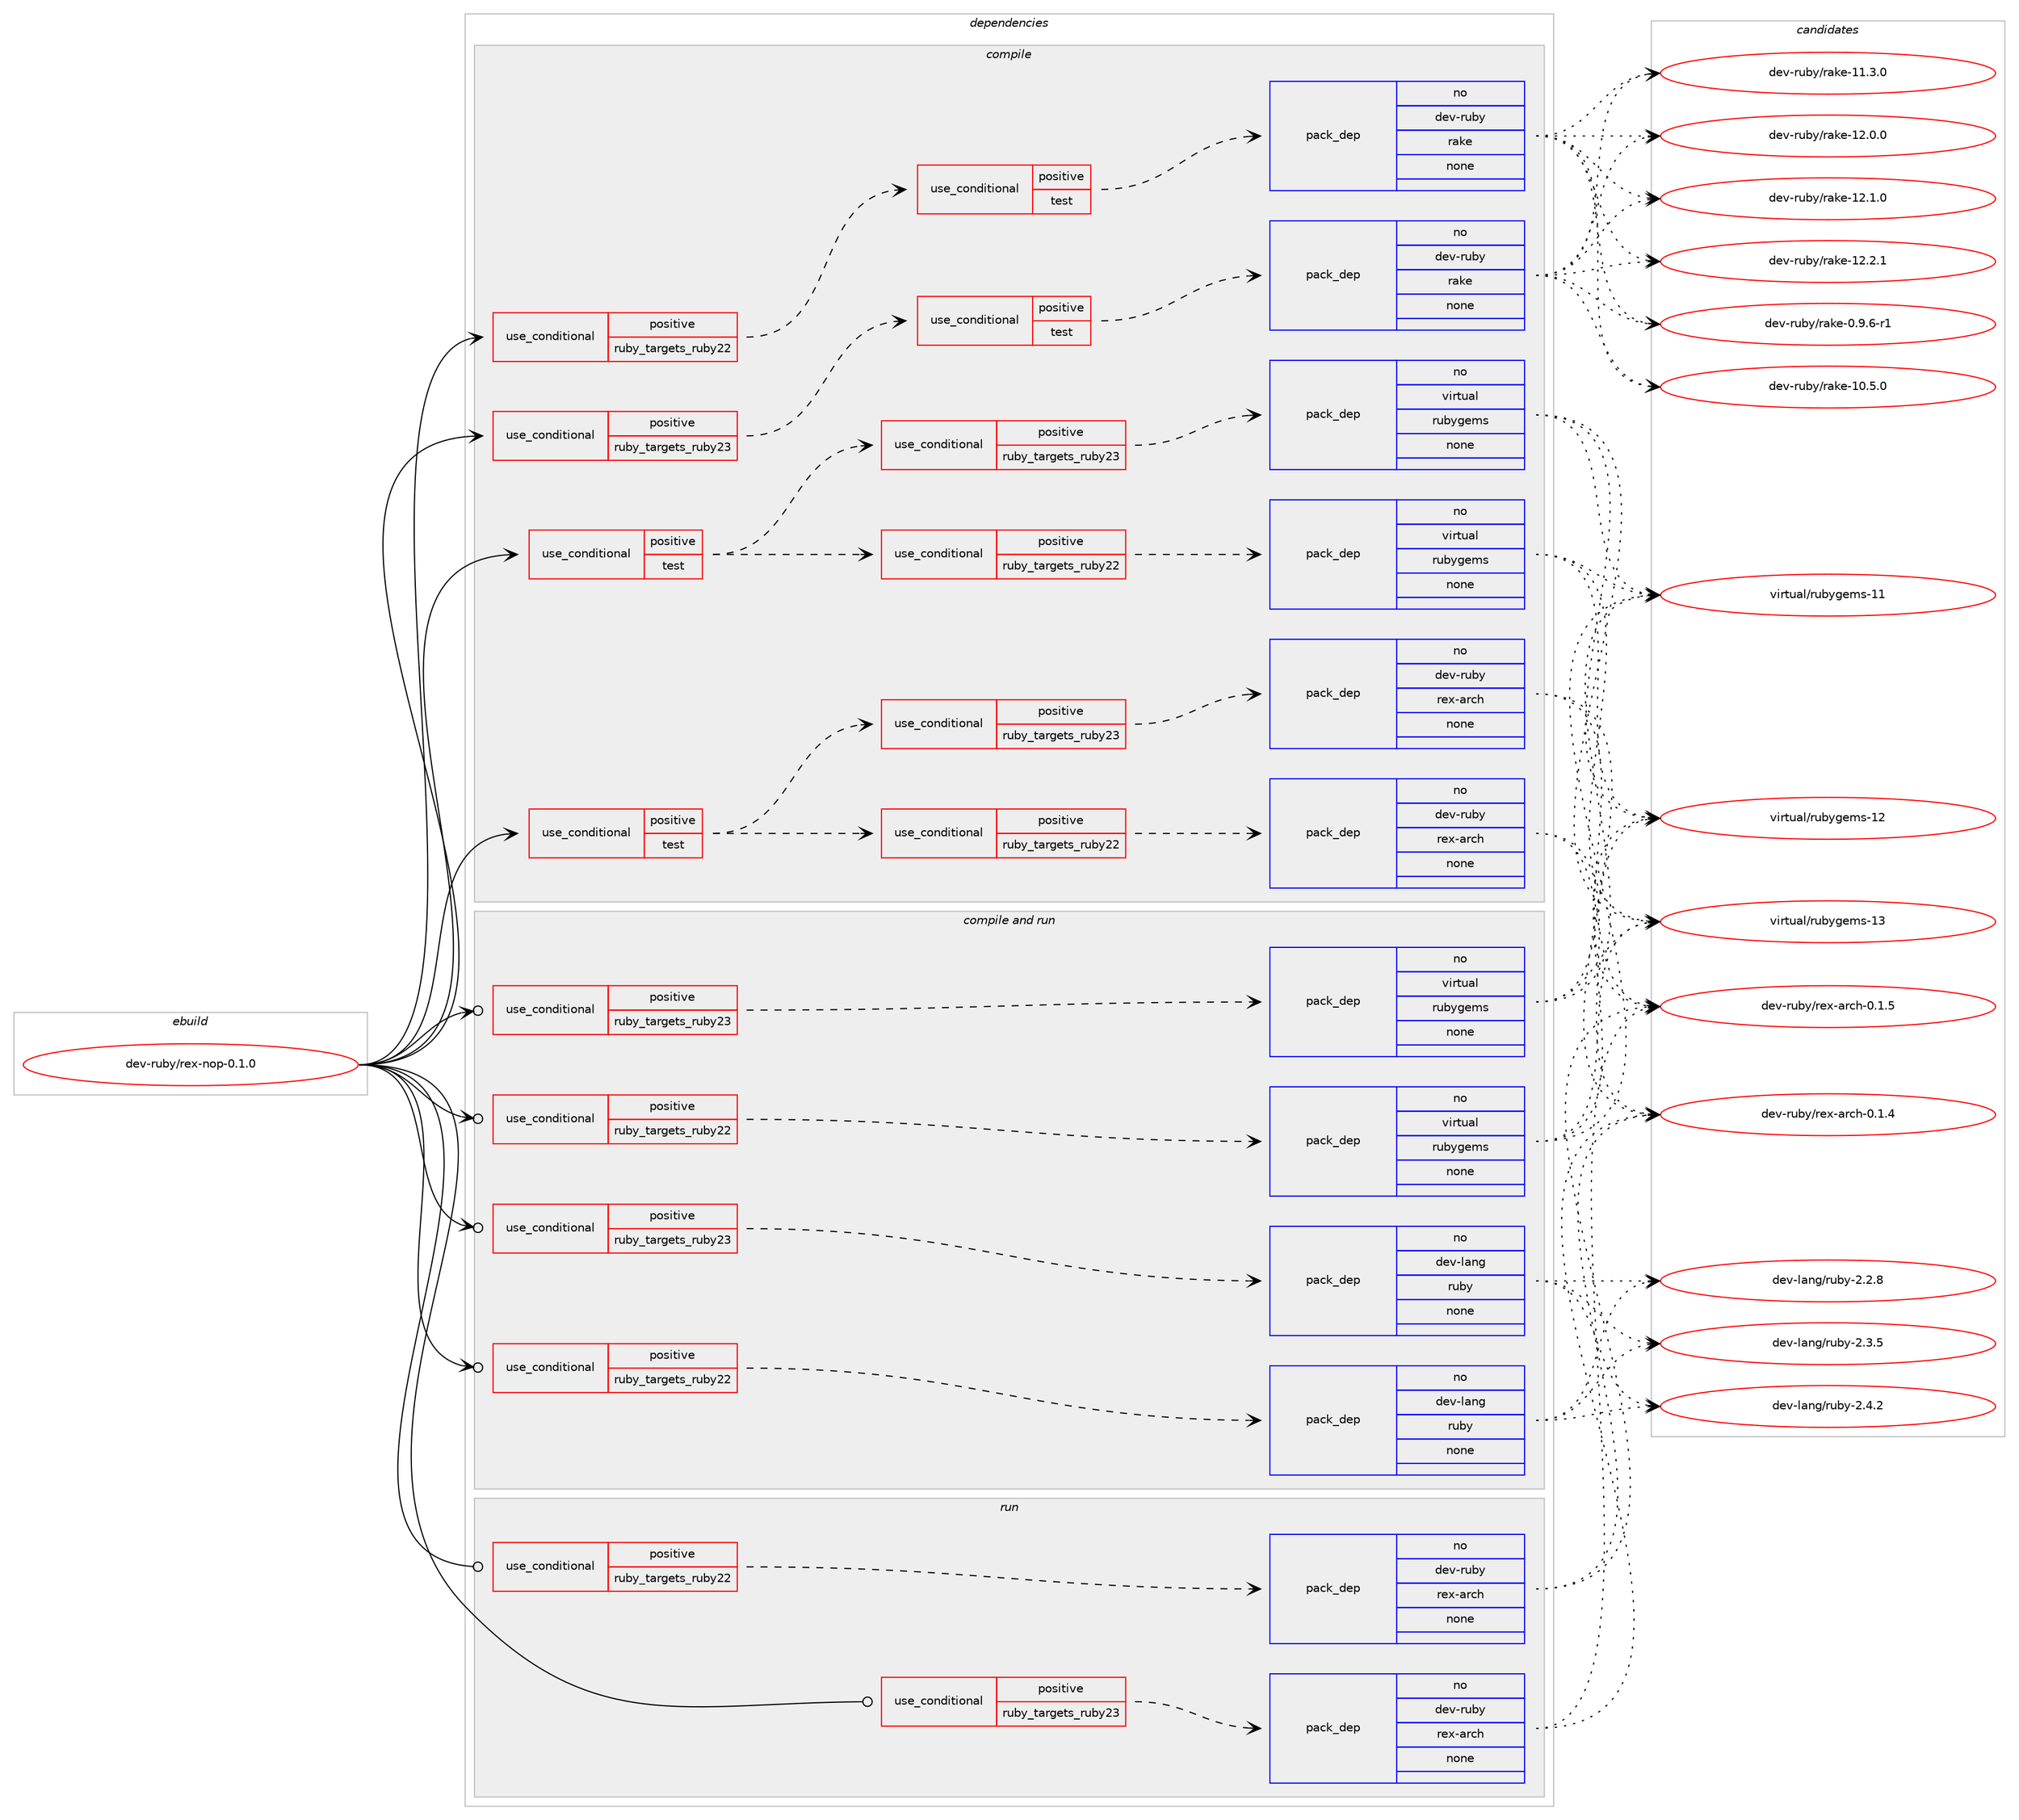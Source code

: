 digraph prolog {

# *************
# Graph options
# *************

newrank=true;
concentrate=true;
compound=true;
graph [rankdir=LR,fontname=Helvetica,fontsize=10,ranksep=1.5];#, ranksep=2.5, nodesep=0.2];
edge  [arrowhead=vee];
node  [fontname=Helvetica,fontsize=10];

# **********
# The ebuild
# **********

subgraph cluster_leftcol {
color=gray;
rank=same;
label=<<i>ebuild</i>>;
id [label="dev-ruby/rex-nop-0.1.0", color=red, width=4, href="../dev-ruby/rex-nop-0.1.0.svg"];
}

# ****************
# The dependencies
# ****************

subgraph cluster_midcol {
color=gray;
label=<<i>dependencies</i>>;
subgraph cluster_compile {
fillcolor="#eeeeee";
style=filled;
label=<<i>compile</i>>;
subgraph cond68560 {
dependency261581 [label=<<TABLE BORDER="0" CELLBORDER="1" CELLSPACING="0" CELLPADDING="4"><TR><TD ROWSPAN="3" CELLPADDING="10">use_conditional</TD></TR><TR><TD>positive</TD></TR><TR><TD>ruby_targets_ruby22</TD></TR></TABLE>>, shape=none, color=red];
subgraph cond68561 {
dependency261582 [label=<<TABLE BORDER="0" CELLBORDER="1" CELLSPACING="0" CELLPADDING="4"><TR><TD ROWSPAN="3" CELLPADDING="10">use_conditional</TD></TR><TR><TD>positive</TD></TR><TR><TD>test</TD></TR></TABLE>>, shape=none, color=red];
subgraph pack188907 {
dependency261583 [label=<<TABLE BORDER="0" CELLBORDER="1" CELLSPACING="0" CELLPADDING="4" WIDTH="220"><TR><TD ROWSPAN="6" CELLPADDING="30">pack_dep</TD></TR><TR><TD WIDTH="110">no</TD></TR><TR><TD>dev-ruby</TD></TR><TR><TD>rake</TD></TR><TR><TD>none</TD></TR><TR><TD></TD></TR></TABLE>>, shape=none, color=blue];
}
dependency261582:e -> dependency261583:w [weight=20,style="dashed",arrowhead="vee"];
}
dependency261581:e -> dependency261582:w [weight=20,style="dashed",arrowhead="vee"];
}
id:e -> dependency261581:w [weight=20,style="solid",arrowhead="vee"];
subgraph cond68562 {
dependency261584 [label=<<TABLE BORDER="0" CELLBORDER="1" CELLSPACING="0" CELLPADDING="4"><TR><TD ROWSPAN="3" CELLPADDING="10">use_conditional</TD></TR><TR><TD>positive</TD></TR><TR><TD>ruby_targets_ruby23</TD></TR></TABLE>>, shape=none, color=red];
subgraph cond68563 {
dependency261585 [label=<<TABLE BORDER="0" CELLBORDER="1" CELLSPACING="0" CELLPADDING="4"><TR><TD ROWSPAN="3" CELLPADDING="10">use_conditional</TD></TR><TR><TD>positive</TD></TR><TR><TD>test</TD></TR></TABLE>>, shape=none, color=red];
subgraph pack188908 {
dependency261586 [label=<<TABLE BORDER="0" CELLBORDER="1" CELLSPACING="0" CELLPADDING="4" WIDTH="220"><TR><TD ROWSPAN="6" CELLPADDING="30">pack_dep</TD></TR><TR><TD WIDTH="110">no</TD></TR><TR><TD>dev-ruby</TD></TR><TR><TD>rake</TD></TR><TR><TD>none</TD></TR><TR><TD></TD></TR></TABLE>>, shape=none, color=blue];
}
dependency261585:e -> dependency261586:w [weight=20,style="dashed",arrowhead="vee"];
}
dependency261584:e -> dependency261585:w [weight=20,style="dashed",arrowhead="vee"];
}
id:e -> dependency261584:w [weight=20,style="solid",arrowhead="vee"];
subgraph cond68564 {
dependency261587 [label=<<TABLE BORDER="0" CELLBORDER="1" CELLSPACING="0" CELLPADDING="4"><TR><TD ROWSPAN="3" CELLPADDING="10">use_conditional</TD></TR><TR><TD>positive</TD></TR><TR><TD>test</TD></TR></TABLE>>, shape=none, color=red];
subgraph cond68565 {
dependency261588 [label=<<TABLE BORDER="0" CELLBORDER="1" CELLSPACING="0" CELLPADDING="4"><TR><TD ROWSPAN="3" CELLPADDING="10">use_conditional</TD></TR><TR><TD>positive</TD></TR><TR><TD>ruby_targets_ruby22</TD></TR></TABLE>>, shape=none, color=red];
subgraph pack188909 {
dependency261589 [label=<<TABLE BORDER="0" CELLBORDER="1" CELLSPACING="0" CELLPADDING="4" WIDTH="220"><TR><TD ROWSPAN="6" CELLPADDING="30">pack_dep</TD></TR><TR><TD WIDTH="110">no</TD></TR><TR><TD>dev-ruby</TD></TR><TR><TD>rex-arch</TD></TR><TR><TD>none</TD></TR><TR><TD></TD></TR></TABLE>>, shape=none, color=blue];
}
dependency261588:e -> dependency261589:w [weight=20,style="dashed",arrowhead="vee"];
}
dependency261587:e -> dependency261588:w [weight=20,style="dashed",arrowhead="vee"];
subgraph cond68566 {
dependency261590 [label=<<TABLE BORDER="0" CELLBORDER="1" CELLSPACING="0" CELLPADDING="4"><TR><TD ROWSPAN="3" CELLPADDING="10">use_conditional</TD></TR><TR><TD>positive</TD></TR><TR><TD>ruby_targets_ruby23</TD></TR></TABLE>>, shape=none, color=red];
subgraph pack188910 {
dependency261591 [label=<<TABLE BORDER="0" CELLBORDER="1" CELLSPACING="0" CELLPADDING="4" WIDTH="220"><TR><TD ROWSPAN="6" CELLPADDING="30">pack_dep</TD></TR><TR><TD WIDTH="110">no</TD></TR><TR><TD>dev-ruby</TD></TR><TR><TD>rex-arch</TD></TR><TR><TD>none</TD></TR><TR><TD></TD></TR></TABLE>>, shape=none, color=blue];
}
dependency261590:e -> dependency261591:w [weight=20,style="dashed",arrowhead="vee"];
}
dependency261587:e -> dependency261590:w [weight=20,style="dashed",arrowhead="vee"];
}
id:e -> dependency261587:w [weight=20,style="solid",arrowhead="vee"];
subgraph cond68567 {
dependency261592 [label=<<TABLE BORDER="0" CELLBORDER="1" CELLSPACING="0" CELLPADDING="4"><TR><TD ROWSPAN="3" CELLPADDING="10">use_conditional</TD></TR><TR><TD>positive</TD></TR><TR><TD>test</TD></TR></TABLE>>, shape=none, color=red];
subgraph cond68568 {
dependency261593 [label=<<TABLE BORDER="0" CELLBORDER="1" CELLSPACING="0" CELLPADDING="4"><TR><TD ROWSPAN="3" CELLPADDING="10">use_conditional</TD></TR><TR><TD>positive</TD></TR><TR><TD>ruby_targets_ruby22</TD></TR></TABLE>>, shape=none, color=red];
subgraph pack188911 {
dependency261594 [label=<<TABLE BORDER="0" CELLBORDER="1" CELLSPACING="0" CELLPADDING="4" WIDTH="220"><TR><TD ROWSPAN="6" CELLPADDING="30">pack_dep</TD></TR><TR><TD WIDTH="110">no</TD></TR><TR><TD>virtual</TD></TR><TR><TD>rubygems</TD></TR><TR><TD>none</TD></TR><TR><TD></TD></TR></TABLE>>, shape=none, color=blue];
}
dependency261593:e -> dependency261594:w [weight=20,style="dashed",arrowhead="vee"];
}
dependency261592:e -> dependency261593:w [weight=20,style="dashed",arrowhead="vee"];
subgraph cond68569 {
dependency261595 [label=<<TABLE BORDER="0" CELLBORDER="1" CELLSPACING="0" CELLPADDING="4"><TR><TD ROWSPAN="3" CELLPADDING="10">use_conditional</TD></TR><TR><TD>positive</TD></TR><TR><TD>ruby_targets_ruby23</TD></TR></TABLE>>, shape=none, color=red];
subgraph pack188912 {
dependency261596 [label=<<TABLE BORDER="0" CELLBORDER="1" CELLSPACING="0" CELLPADDING="4" WIDTH="220"><TR><TD ROWSPAN="6" CELLPADDING="30">pack_dep</TD></TR><TR><TD WIDTH="110">no</TD></TR><TR><TD>virtual</TD></TR><TR><TD>rubygems</TD></TR><TR><TD>none</TD></TR><TR><TD></TD></TR></TABLE>>, shape=none, color=blue];
}
dependency261595:e -> dependency261596:w [weight=20,style="dashed",arrowhead="vee"];
}
dependency261592:e -> dependency261595:w [weight=20,style="dashed",arrowhead="vee"];
}
id:e -> dependency261592:w [weight=20,style="solid",arrowhead="vee"];
}
subgraph cluster_compileandrun {
fillcolor="#eeeeee";
style=filled;
label=<<i>compile and run</i>>;
subgraph cond68570 {
dependency261597 [label=<<TABLE BORDER="0" CELLBORDER="1" CELLSPACING="0" CELLPADDING="4"><TR><TD ROWSPAN="3" CELLPADDING="10">use_conditional</TD></TR><TR><TD>positive</TD></TR><TR><TD>ruby_targets_ruby22</TD></TR></TABLE>>, shape=none, color=red];
subgraph pack188913 {
dependency261598 [label=<<TABLE BORDER="0" CELLBORDER="1" CELLSPACING="0" CELLPADDING="4" WIDTH="220"><TR><TD ROWSPAN="6" CELLPADDING="30">pack_dep</TD></TR><TR><TD WIDTH="110">no</TD></TR><TR><TD>dev-lang</TD></TR><TR><TD>ruby</TD></TR><TR><TD>none</TD></TR><TR><TD></TD></TR></TABLE>>, shape=none, color=blue];
}
dependency261597:e -> dependency261598:w [weight=20,style="dashed",arrowhead="vee"];
}
id:e -> dependency261597:w [weight=20,style="solid",arrowhead="odotvee"];
subgraph cond68571 {
dependency261599 [label=<<TABLE BORDER="0" CELLBORDER="1" CELLSPACING="0" CELLPADDING="4"><TR><TD ROWSPAN="3" CELLPADDING="10">use_conditional</TD></TR><TR><TD>positive</TD></TR><TR><TD>ruby_targets_ruby22</TD></TR></TABLE>>, shape=none, color=red];
subgraph pack188914 {
dependency261600 [label=<<TABLE BORDER="0" CELLBORDER="1" CELLSPACING="0" CELLPADDING="4" WIDTH="220"><TR><TD ROWSPAN="6" CELLPADDING="30">pack_dep</TD></TR><TR><TD WIDTH="110">no</TD></TR><TR><TD>virtual</TD></TR><TR><TD>rubygems</TD></TR><TR><TD>none</TD></TR><TR><TD></TD></TR></TABLE>>, shape=none, color=blue];
}
dependency261599:e -> dependency261600:w [weight=20,style="dashed",arrowhead="vee"];
}
id:e -> dependency261599:w [weight=20,style="solid",arrowhead="odotvee"];
subgraph cond68572 {
dependency261601 [label=<<TABLE BORDER="0" CELLBORDER="1" CELLSPACING="0" CELLPADDING="4"><TR><TD ROWSPAN="3" CELLPADDING="10">use_conditional</TD></TR><TR><TD>positive</TD></TR><TR><TD>ruby_targets_ruby23</TD></TR></TABLE>>, shape=none, color=red];
subgraph pack188915 {
dependency261602 [label=<<TABLE BORDER="0" CELLBORDER="1" CELLSPACING="0" CELLPADDING="4" WIDTH="220"><TR><TD ROWSPAN="6" CELLPADDING="30">pack_dep</TD></TR><TR><TD WIDTH="110">no</TD></TR><TR><TD>dev-lang</TD></TR><TR><TD>ruby</TD></TR><TR><TD>none</TD></TR><TR><TD></TD></TR></TABLE>>, shape=none, color=blue];
}
dependency261601:e -> dependency261602:w [weight=20,style="dashed",arrowhead="vee"];
}
id:e -> dependency261601:w [weight=20,style="solid",arrowhead="odotvee"];
subgraph cond68573 {
dependency261603 [label=<<TABLE BORDER="0" CELLBORDER="1" CELLSPACING="0" CELLPADDING="4"><TR><TD ROWSPAN="3" CELLPADDING="10">use_conditional</TD></TR><TR><TD>positive</TD></TR><TR><TD>ruby_targets_ruby23</TD></TR></TABLE>>, shape=none, color=red];
subgraph pack188916 {
dependency261604 [label=<<TABLE BORDER="0" CELLBORDER="1" CELLSPACING="0" CELLPADDING="4" WIDTH="220"><TR><TD ROWSPAN="6" CELLPADDING="30">pack_dep</TD></TR><TR><TD WIDTH="110">no</TD></TR><TR><TD>virtual</TD></TR><TR><TD>rubygems</TD></TR><TR><TD>none</TD></TR><TR><TD></TD></TR></TABLE>>, shape=none, color=blue];
}
dependency261603:e -> dependency261604:w [weight=20,style="dashed",arrowhead="vee"];
}
id:e -> dependency261603:w [weight=20,style="solid",arrowhead="odotvee"];
}
subgraph cluster_run {
fillcolor="#eeeeee";
style=filled;
label=<<i>run</i>>;
subgraph cond68574 {
dependency261605 [label=<<TABLE BORDER="0" CELLBORDER="1" CELLSPACING="0" CELLPADDING="4"><TR><TD ROWSPAN="3" CELLPADDING="10">use_conditional</TD></TR><TR><TD>positive</TD></TR><TR><TD>ruby_targets_ruby22</TD></TR></TABLE>>, shape=none, color=red];
subgraph pack188917 {
dependency261606 [label=<<TABLE BORDER="0" CELLBORDER="1" CELLSPACING="0" CELLPADDING="4" WIDTH="220"><TR><TD ROWSPAN="6" CELLPADDING="30">pack_dep</TD></TR><TR><TD WIDTH="110">no</TD></TR><TR><TD>dev-ruby</TD></TR><TR><TD>rex-arch</TD></TR><TR><TD>none</TD></TR><TR><TD></TD></TR></TABLE>>, shape=none, color=blue];
}
dependency261605:e -> dependency261606:w [weight=20,style="dashed",arrowhead="vee"];
}
id:e -> dependency261605:w [weight=20,style="solid",arrowhead="odot"];
subgraph cond68575 {
dependency261607 [label=<<TABLE BORDER="0" CELLBORDER="1" CELLSPACING="0" CELLPADDING="4"><TR><TD ROWSPAN="3" CELLPADDING="10">use_conditional</TD></TR><TR><TD>positive</TD></TR><TR><TD>ruby_targets_ruby23</TD></TR></TABLE>>, shape=none, color=red];
subgraph pack188918 {
dependency261608 [label=<<TABLE BORDER="0" CELLBORDER="1" CELLSPACING="0" CELLPADDING="4" WIDTH="220"><TR><TD ROWSPAN="6" CELLPADDING="30">pack_dep</TD></TR><TR><TD WIDTH="110">no</TD></TR><TR><TD>dev-ruby</TD></TR><TR><TD>rex-arch</TD></TR><TR><TD>none</TD></TR><TR><TD></TD></TR></TABLE>>, shape=none, color=blue];
}
dependency261607:e -> dependency261608:w [weight=20,style="dashed",arrowhead="vee"];
}
id:e -> dependency261607:w [weight=20,style="solid",arrowhead="odot"];
}
}

# **************
# The candidates
# **************

subgraph cluster_choices {
rank=same;
color=gray;
label=<<i>candidates</i>>;

subgraph choice188907 {
color=black;
nodesep=1;
choice100101118451141179812147114971071014548465746544511449 [label="dev-ruby/rake-0.9.6-r1", color=red, width=4,href="../dev-ruby/rake-0.9.6-r1.svg"];
choice1001011184511411798121471149710710145494846534648 [label="dev-ruby/rake-10.5.0", color=red, width=4,href="../dev-ruby/rake-10.5.0.svg"];
choice1001011184511411798121471149710710145494946514648 [label="dev-ruby/rake-11.3.0", color=red, width=4,href="../dev-ruby/rake-11.3.0.svg"];
choice1001011184511411798121471149710710145495046484648 [label="dev-ruby/rake-12.0.0", color=red, width=4,href="../dev-ruby/rake-12.0.0.svg"];
choice1001011184511411798121471149710710145495046494648 [label="dev-ruby/rake-12.1.0", color=red, width=4,href="../dev-ruby/rake-12.1.0.svg"];
choice1001011184511411798121471149710710145495046504649 [label="dev-ruby/rake-12.2.1", color=red, width=4,href="../dev-ruby/rake-12.2.1.svg"];
dependency261583:e -> choice100101118451141179812147114971071014548465746544511449:w [style=dotted,weight="100"];
dependency261583:e -> choice1001011184511411798121471149710710145494846534648:w [style=dotted,weight="100"];
dependency261583:e -> choice1001011184511411798121471149710710145494946514648:w [style=dotted,weight="100"];
dependency261583:e -> choice1001011184511411798121471149710710145495046484648:w [style=dotted,weight="100"];
dependency261583:e -> choice1001011184511411798121471149710710145495046494648:w [style=dotted,weight="100"];
dependency261583:e -> choice1001011184511411798121471149710710145495046504649:w [style=dotted,weight="100"];
}
subgraph choice188908 {
color=black;
nodesep=1;
choice100101118451141179812147114971071014548465746544511449 [label="dev-ruby/rake-0.9.6-r1", color=red, width=4,href="../dev-ruby/rake-0.9.6-r1.svg"];
choice1001011184511411798121471149710710145494846534648 [label="dev-ruby/rake-10.5.0", color=red, width=4,href="../dev-ruby/rake-10.5.0.svg"];
choice1001011184511411798121471149710710145494946514648 [label="dev-ruby/rake-11.3.0", color=red, width=4,href="../dev-ruby/rake-11.3.0.svg"];
choice1001011184511411798121471149710710145495046484648 [label="dev-ruby/rake-12.0.0", color=red, width=4,href="../dev-ruby/rake-12.0.0.svg"];
choice1001011184511411798121471149710710145495046494648 [label="dev-ruby/rake-12.1.0", color=red, width=4,href="../dev-ruby/rake-12.1.0.svg"];
choice1001011184511411798121471149710710145495046504649 [label="dev-ruby/rake-12.2.1", color=red, width=4,href="../dev-ruby/rake-12.2.1.svg"];
dependency261586:e -> choice100101118451141179812147114971071014548465746544511449:w [style=dotted,weight="100"];
dependency261586:e -> choice1001011184511411798121471149710710145494846534648:w [style=dotted,weight="100"];
dependency261586:e -> choice1001011184511411798121471149710710145494946514648:w [style=dotted,weight="100"];
dependency261586:e -> choice1001011184511411798121471149710710145495046484648:w [style=dotted,weight="100"];
dependency261586:e -> choice1001011184511411798121471149710710145495046494648:w [style=dotted,weight="100"];
dependency261586:e -> choice1001011184511411798121471149710710145495046504649:w [style=dotted,weight="100"];
}
subgraph choice188909 {
color=black;
nodesep=1;
choice100101118451141179812147114101120459711499104454846494652 [label="dev-ruby/rex-arch-0.1.4", color=red, width=4,href="../dev-ruby/rex-arch-0.1.4.svg"];
choice100101118451141179812147114101120459711499104454846494653 [label="dev-ruby/rex-arch-0.1.5", color=red, width=4,href="../dev-ruby/rex-arch-0.1.5.svg"];
dependency261589:e -> choice100101118451141179812147114101120459711499104454846494652:w [style=dotted,weight="100"];
dependency261589:e -> choice100101118451141179812147114101120459711499104454846494653:w [style=dotted,weight="100"];
}
subgraph choice188910 {
color=black;
nodesep=1;
choice100101118451141179812147114101120459711499104454846494652 [label="dev-ruby/rex-arch-0.1.4", color=red, width=4,href="../dev-ruby/rex-arch-0.1.4.svg"];
choice100101118451141179812147114101120459711499104454846494653 [label="dev-ruby/rex-arch-0.1.5", color=red, width=4,href="../dev-ruby/rex-arch-0.1.5.svg"];
dependency261591:e -> choice100101118451141179812147114101120459711499104454846494652:w [style=dotted,weight="100"];
dependency261591:e -> choice100101118451141179812147114101120459711499104454846494653:w [style=dotted,weight="100"];
}
subgraph choice188911 {
color=black;
nodesep=1;
choice118105114116117971084711411798121103101109115454949 [label="virtual/rubygems-11", color=red, width=4,href="../virtual/rubygems-11.svg"];
choice118105114116117971084711411798121103101109115454950 [label="virtual/rubygems-12", color=red, width=4,href="../virtual/rubygems-12.svg"];
choice118105114116117971084711411798121103101109115454951 [label="virtual/rubygems-13", color=red, width=4,href="../virtual/rubygems-13.svg"];
dependency261594:e -> choice118105114116117971084711411798121103101109115454949:w [style=dotted,weight="100"];
dependency261594:e -> choice118105114116117971084711411798121103101109115454950:w [style=dotted,weight="100"];
dependency261594:e -> choice118105114116117971084711411798121103101109115454951:w [style=dotted,weight="100"];
}
subgraph choice188912 {
color=black;
nodesep=1;
choice118105114116117971084711411798121103101109115454949 [label="virtual/rubygems-11", color=red, width=4,href="../virtual/rubygems-11.svg"];
choice118105114116117971084711411798121103101109115454950 [label="virtual/rubygems-12", color=red, width=4,href="../virtual/rubygems-12.svg"];
choice118105114116117971084711411798121103101109115454951 [label="virtual/rubygems-13", color=red, width=4,href="../virtual/rubygems-13.svg"];
dependency261596:e -> choice118105114116117971084711411798121103101109115454949:w [style=dotted,weight="100"];
dependency261596:e -> choice118105114116117971084711411798121103101109115454950:w [style=dotted,weight="100"];
dependency261596:e -> choice118105114116117971084711411798121103101109115454951:w [style=dotted,weight="100"];
}
subgraph choice188913 {
color=black;
nodesep=1;
choice10010111845108971101034711411798121455046504656 [label="dev-lang/ruby-2.2.8", color=red, width=4,href="../dev-lang/ruby-2.2.8.svg"];
choice10010111845108971101034711411798121455046514653 [label="dev-lang/ruby-2.3.5", color=red, width=4,href="../dev-lang/ruby-2.3.5.svg"];
choice10010111845108971101034711411798121455046524650 [label="dev-lang/ruby-2.4.2", color=red, width=4,href="../dev-lang/ruby-2.4.2.svg"];
dependency261598:e -> choice10010111845108971101034711411798121455046504656:w [style=dotted,weight="100"];
dependency261598:e -> choice10010111845108971101034711411798121455046514653:w [style=dotted,weight="100"];
dependency261598:e -> choice10010111845108971101034711411798121455046524650:w [style=dotted,weight="100"];
}
subgraph choice188914 {
color=black;
nodesep=1;
choice118105114116117971084711411798121103101109115454949 [label="virtual/rubygems-11", color=red, width=4,href="../virtual/rubygems-11.svg"];
choice118105114116117971084711411798121103101109115454950 [label="virtual/rubygems-12", color=red, width=4,href="../virtual/rubygems-12.svg"];
choice118105114116117971084711411798121103101109115454951 [label="virtual/rubygems-13", color=red, width=4,href="../virtual/rubygems-13.svg"];
dependency261600:e -> choice118105114116117971084711411798121103101109115454949:w [style=dotted,weight="100"];
dependency261600:e -> choice118105114116117971084711411798121103101109115454950:w [style=dotted,weight="100"];
dependency261600:e -> choice118105114116117971084711411798121103101109115454951:w [style=dotted,weight="100"];
}
subgraph choice188915 {
color=black;
nodesep=1;
choice10010111845108971101034711411798121455046504656 [label="dev-lang/ruby-2.2.8", color=red, width=4,href="../dev-lang/ruby-2.2.8.svg"];
choice10010111845108971101034711411798121455046514653 [label="dev-lang/ruby-2.3.5", color=red, width=4,href="../dev-lang/ruby-2.3.5.svg"];
choice10010111845108971101034711411798121455046524650 [label="dev-lang/ruby-2.4.2", color=red, width=4,href="../dev-lang/ruby-2.4.2.svg"];
dependency261602:e -> choice10010111845108971101034711411798121455046504656:w [style=dotted,weight="100"];
dependency261602:e -> choice10010111845108971101034711411798121455046514653:w [style=dotted,weight="100"];
dependency261602:e -> choice10010111845108971101034711411798121455046524650:w [style=dotted,weight="100"];
}
subgraph choice188916 {
color=black;
nodesep=1;
choice118105114116117971084711411798121103101109115454949 [label="virtual/rubygems-11", color=red, width=4,href="../virtual/rubygems-11.svg"];
choice118105114116117971084711411798121103101109115454950 [label="virtual/rubygems-12", color=red, width=4,href="../virtual/rubygems-12.svg"];
choice118105114116117971084711411798121103101109115454951 [label="virtual/rubygems-13", color=red, width=4,href="../virtual/rubygems-13.svg"];
dependency261604:e -> choice118105114116117971084711411798121103101109115454949:w [style=dotted,weight="100"];
dependency261604:e -> choice118105114116117971084711411798121103101109115454950:w [style=dotted,weight="100"];
dependency261604:e -> choice118105114116117971084711411798121103101109115454951:w [style=dotted,weight="100"];
}
subgraph choice188917 {
color=black;
nodesep=1;
choice100101118451141179812147114101120459711499104454846494652 [label="dev-ruby/rex-arch-0.1.4", color=red, width=4,href="../dev-ruby/rex-arch-0.1.4.svg"];
choice100101118451141179812147114101120459711499104454846494653 [label="dev-ruby/rex-arch-0.1.5", color=red, width=4,href="../dev-ruby/rex-arch-0.1.5.svg"];
dependency261606:e -> choice100101118451141179812147114101120459711499104454846494652:w [style=dotted,weight="100"];
dependency261606:e -> choice100101118451141179812147114101120459711499104454846494653:w [style=dotted,weight="100"];
}
subgraph choice188918 {
color=black;
nodesep=1;
choice100101118451141179812147114101120459711499104454846494652 [label="dev-ruby/rex-arch-0.1.4", color=red, width=4,href="../dev-ruby/rex-arch-0.1.4.svg"];
choice100101118451141179812147114101120459711499104454846494653 [label="dev-ruby/rex-arch-0.1.5", color=red, width=4,href="../dev-ruby/rex-arch-0.1.5.svg"];
dependency261608:e -> choice100101118451141179812147114101120459711499104454846494652:w [style=dotted,weight="100"];
dependency261608:e -> choice100101118451141179812147114101120459711499104454846494653:w [style=dotted,weight="100"];
}
}

}
